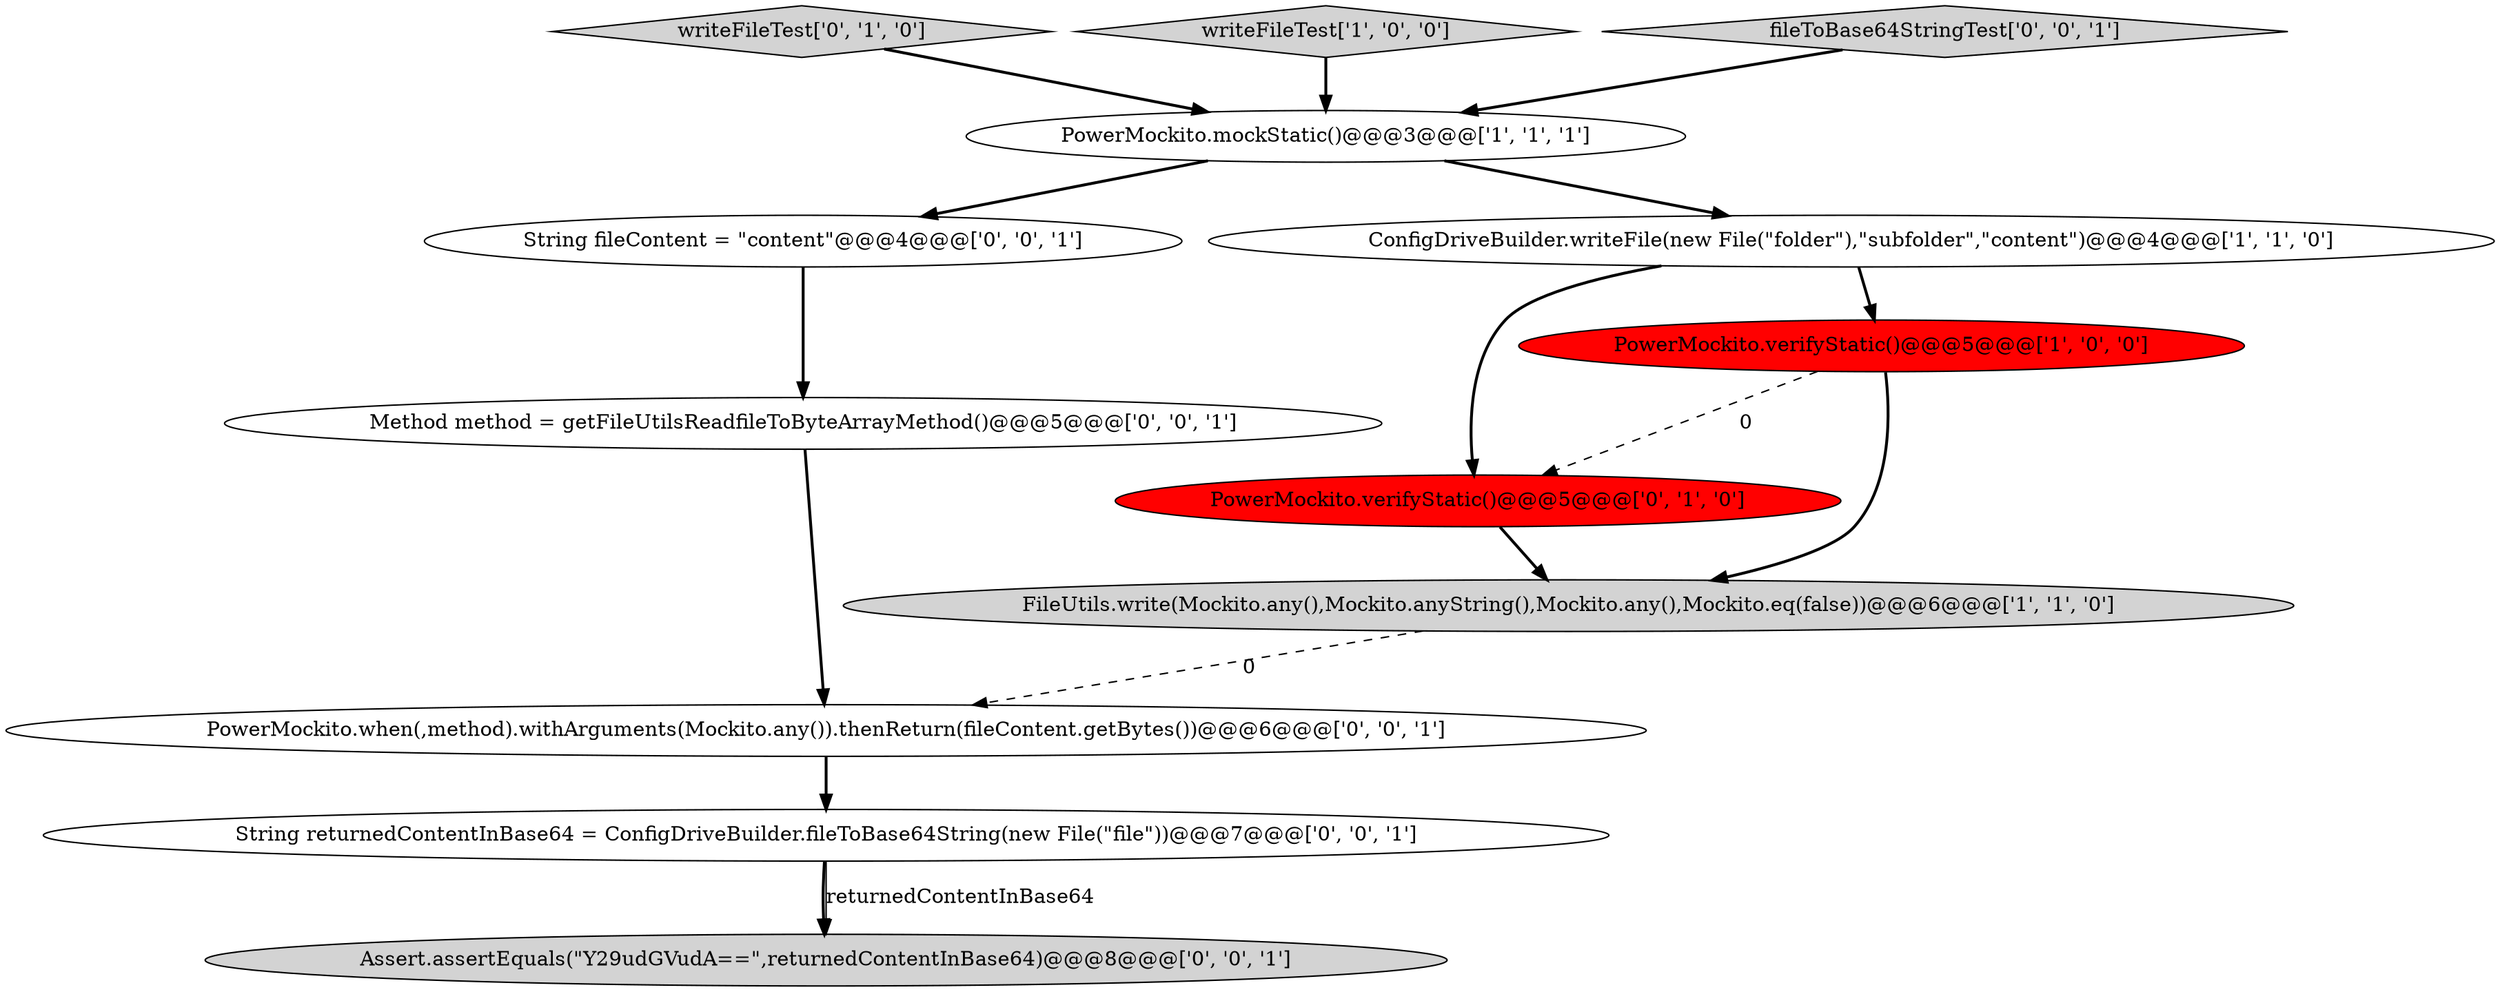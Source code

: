 digraph {
3 [style = filled, label = "PowerMockito.verifyStatic()@@@5@@@['1', '0', '0']", fillcolor = red, shape = ellipse image = "AAA1AAABBB1BBB"];
5 [style = filled, label = "PowerMockito.verifyStatic()@@@5@@@['0', '1', '0']", fillcolor = red, shape = ellipse image = "AAA1AAABBB2BBB"];
11 [style = filled, label = "Assert.assertEquals(\"Y29udGVudA==\",returnedContentInBase64)@@@8@@@['0', '0', '1']", fillcolor = lightgray, shape = ellipse image = "AAA0AAABBB3BBB"];
12 [style = filled, label = "Method method = getFileUtilsReadfileToByteArrayMethod()@@@5@@@['0', '0', '1']", fillcolor = white, shape = ellipse image = "AAA0AAABBB3BBB"];
0 [style = filled, label = "PowerMockito.mockStatic()@@@3@@@['1', '1', '1']", fillcolor = white, shape = ellipse image = "AAA0AAABBB1BBB"];
8 [style = filled, label = "String fileContent = \"content\"@@@4@@@['0', '0', '1']", fillcolor = white, shape = ellipse image = "AAA0AAABBB3BBB"];
6 [style = filled, label = "writeFileTest['0', '1', '0']", fillcolor = lightgray, shape = diamond image = "AAA0AAABBB2BBB"];
2 [style = filled, label = "writeFileTest['1', '0', '0']", fillcolor = lightgray, shape = diamond image = "AAA0AAABBB1BBB"];
10 [style = filled, label = "fileToBase64StringTest['0', '0', '1']", fillcolor = lightgray, shape = diamond image = "AAA0AAABBB3BBB"];
4 [style = filled, label = "ConfigDriveBuilder.writeFile(new File(\"folder\"),\"subfolder\",\"content\")@@@4@@@['1', '1', '0']", fillcolor = white, shape = ellipse image = "AAA0AAABBB1BBB"];
1 [style = filled, label = "FileUtils.write(Mockito.any(),Mockito.anyString(),Mockito.any(),Mockito.eq(false))@@@6@@@['1', '1', '0']", fillcolor = lightgray, shape = ellipse image = "AAA0AAABBB1BBB"];
9 [style = filled, label = "PowerMockito.when(,method).withArguments(Mockito.any()).thenReturn(fileContent.getBytes())@@@6@@@['0', '0', '1']", fillcolor = white, shape = ellipse image = "AAA0AAABBB3BBB"];
7 [style = filled, label = "String returnedContentInBase64 = ConfigDriveBuilder.fileToBase64String(new File(\"file\"))@@@7@@@['0', '0', '1']", fillcolor = white, shape = ellipse image = "AAA0AAABBB3BBB"];
3->5 [style = dashed, label="0"];
4->3 [style = bold, label=""];
5->1 [style = bold, label=""];
1->9 [style = dashed, label="0"];
2->0 [style = bold, label=""];
6->0 [style = bold, label=""];
7->11 [style = bold, label=""];
3->1 [style = bold, label=""];
9->7 [style = bold, label=""];
12->9 [style = bold, label=""];
0->4 [style = bold, label=""];
4->5 [style = bold, label=""];
8->12 [style = bold, label=""];
10->0 [style = bold, label=""];
0->8 [style = bold, label=""];
7->11 [style = solid, label="returnedContentInBase64"];
}
